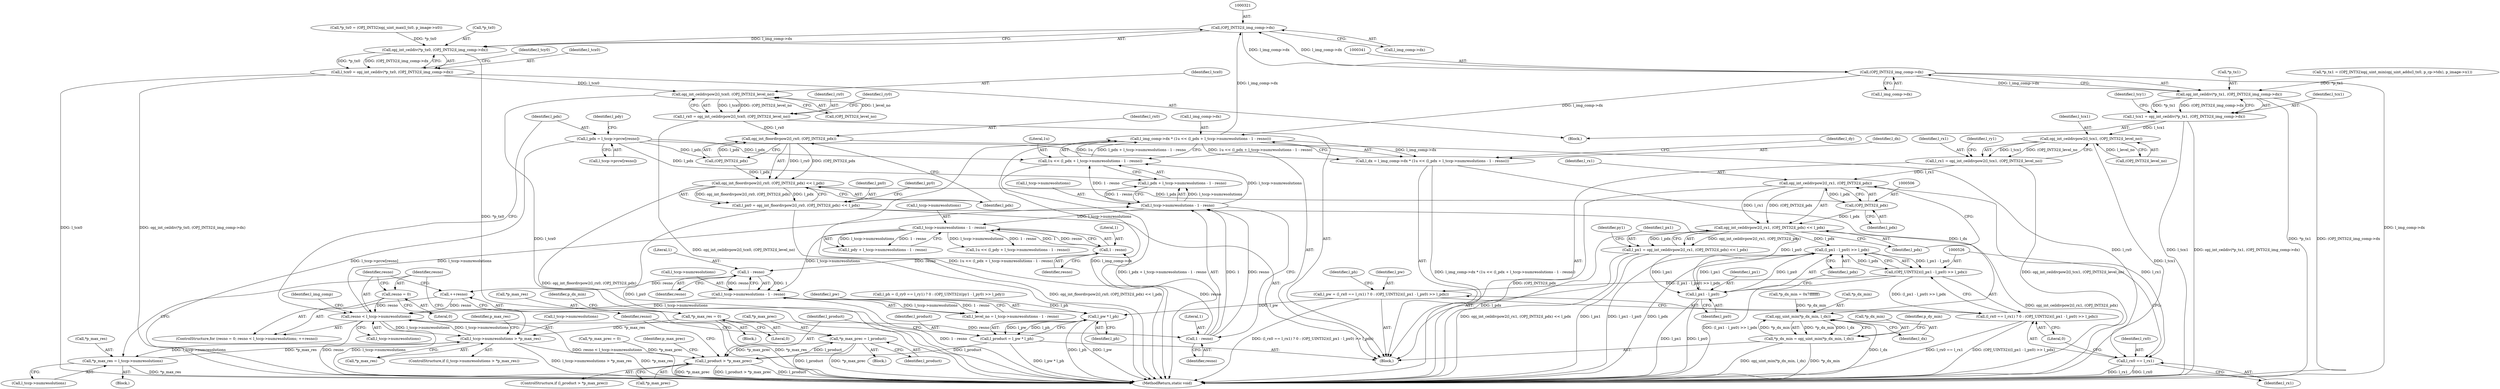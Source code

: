 digraph "0_openjpeg_c58df149900df862806d0e892859b41115875845@pointer" {
"1000320" [label="(Call,(OPJ_INT32)l_img_comp->dx)"];
"1000399" [label="(Call,l_img_comp->dx * (1u << (l_pdx + l_tccp->numresolutions - 1 - resno)))"];
"1000340" [label="(Call,(OPJ_INT32)l_img_comp->dx)"];
"1000320" [label="(Call,(OPJ_INT32)l_img_comp->dx)"];
"1000403" [label="(Call,1u << (l_pdx + l_tccp->numresolutions - 1 - resno))"];
"1000383" [label="(Call,l_pdx = l_tccp->prcw[resno])"];
"1000407" [label="(Call,l_tccp->numresolutions - 1 - resno)"];
"1000373" [label="(Call,resno < l_tccp->numresolutions)"];
"1000378" [label="(Call,++resno)"];
"1000451" [label="(Call,1 - resno)"];
"1000428" [label="(Call,1 - resno)"];
"1000411" [label="(Call,1 - resno)"];
"1000370" [label="(Call,resno = 0)"];
"1000356" [label="(Call,l_tccp->numresolutions > *p_max_res)"];
"1000363" [label="(Call,*p_max_res = l_tccp->numresolutions)"];
"1000273" [label="(Call,*p_max_res = 0)"];
"1000447" [label="(Call,l_tccp->numresolutions - 1 - resno)"];
"1000424" [label="(Call,l_tccp->numresolutions - 1 - resno)"];
"1000317" [label="(Call,opj_int_ceildiv(*p_tx0, (OPJ_INT32)l_img_comp->dx))"];
"1000315" [label="(Call,l_tcx0 = opj_int_ceildiv(*p_tx0, (OPJ_INT32)l_img_comp->dx))"];
"1000456" [label="(Call,opj_int_ceildivpow2(l_tcx0, (OPJ_INT32)l_level_no))"];
"1000454" [label="(Call,l_rx0 = opj_int_ceildivpow2(l_tcx0, (OPJ_INT32)l_level_no))"];
"1000485" [label="(Call,opj_int_floordivpow2(l_rx0, (OPJ_INT32)l_pdx))"];
"1000484" [label="(Call,opj_int_floordivpow2(l_rx0, (OPJ_INT32)l_pdx) << l_pdx)"];
"1000482" [label="(Call,l_px0 = opj_int_floordivpow2(l_rx0, (OPJ_INT32)l_pdx) << l_pdx)"];
"1000528" [label="(Call,l_px1 - l_px0)"];
"1000527" [label="(Call,(l_px1 - l_px0) >> l_pdx)"];
"1000525" [label="(Call,(OPJ_UINT32)((l_px1 - l_px0) >> l_pdx))"];
"1000518" [label="(Call,l_pw = (l_rx0 == l_rx1) ? 0 : (OPJ_UINT32)((l_px1 - l_px0) >> l_pdx))"];
"1000548" [label="(Call,l_pw * l_ph)"];
"1000546" [label="(Call,l_product = l_pw * l_ph)"];
"1000552" [label="(Call,l_product > *p_max_prec)"];
"1000557" [label="(Call,*p_max_prec = l_product)"];
"1000520" [label="(Call,(l_rx0 == l_rx1) ? 0 : (OPJ_UINT32)((l_px1 - l_px0) >> l_pdx))"];
"1000505" [label="(Call,(OPJ_INT32)l_pdx)"];
"1000503" [label="(Call,opj_int_ceildivpow2(l_rx1, (OPJ_INT32)l_pdx))"];
"1000502" [label="(Call,opj_int_ceildivpow2(l_rx1, (OPJ_INT32)l_pdx) << l_pdx)"];
"1000500" [label="(Call,l_px1 = opj_int_ceildivpow2(l_rx1, (OPJ_INT32)l_pdx) << l_pdx)"];
"1000521" [label="(Call,l_rx0 == l_rx1)"];
"1000337" [label="(Call,opj_int_ceildiv(*p_tx1, (OPJ_INT32)l_img_comp->dx))"];
"1000335" [label="(Call,l_tcx1 = opj_int_ceildiv(*p_tx1, (OPJ_INT32)l_img_comp->dx))"];
"1000470" [label="(Call,opj_int_ceildivpow2(l_tcx1, (OPJ_INT32)l_level_no))"];
"1000468" [label="(Call,l_rx1 = opj_int_ceildivpow2(l_tcx1, (OPJ_INT32)l_level_no))"];
"1000397" [label="(Call,l_dx = l_img_comp->dx * (1u << (l_pdx + l_tccp->numresolutions - 1 - resno)))"];
"1000434" [label="(Call,opj_uint_min(*p_dx_min, l_dx))"];
"1000431" [label="(Call,*p_dx_min = opj_uint_min(*p_dx_min, l_dx))"];
"1000365" [label="(Identifier,p_max_res)"];
"1000519" [label="(Identifier,l_pw)"];
"1000326" [label="(Identifier,l_tcy0)"];
"1000482" [label="(Call,l_px0 = opj_int_floordivpow2(l_rx0, (OPJ_INT32)l_pdx) << l_pdx)"];
"1000453" [label="(Identifier,resno)"];
"1000274" [label="(Call,*p_max_res)"];
"1000391" [label="(Identifier,l_pdy)"];
"1000340" [label="(Call,(OPJ_INT32)l_img_comp->dx)"];
"1000469" [label="(Identifier,l_rx1)"];
"1000547" [label="(Identifier,l_product)"];
"1000533" [label="(Identifier,l_ph)"];
"1000375" [label="(Call,l_tccp->numresolutions)"];
"1000371" [label="(Identifier,resno)"];
"1000551" [label="(ControlStructure,if (l_product > *p_max_prec))"];
"1000451" [label="(Call,1 - resno)"];
"1000362" [label="(Block,)"];
"1000363" [label="(Call,*p_max_res = l_tccp->numresolutions)"];
"1000500" [label="(Call,l_px1 = opj_int_ceildivpow2(l_rx1, (OPJ_INT32)l_pdx) << l_pdx)"];
"1000528" [label="(Call,l_px1 - l_px0)"];
"1000487" [label="(Call,(OPJ_INT32)l_pdx)"];
"1000383" [label="(Call,l_pdx = l_tccp->prcw[resno])"];
"1000485" [label="(Call,opj_int_floordivpow2(l_rx0, (OPJ_INT32)l_pdx))"];
"1000492" [label="(Identifier,l_py0)"];
"1000505" [label="(Call,(OPJ_INT32)l_pdx)"];
"1000470" [label="(Call,opj_int_ceildivpow2(l_tcx1, (OPJ_INT32)l_level_no))"];
"1000532" [label="(Call,l_ph = (l_ry0 == l_ry1) ? 0 : (OPJ_UINT32)((py1 - l_py0) >> l_pdy))"];
"1000360" [label="(Call,*p_max_res)"];
"1000336" [label="(Identifier,l_tcx1)"];
"1000415" [label="(Identifier,l_dy)"];
"1000403" [label="(Call,1u << (l_pdx + l_tccp->numresolutions - 1 - resno))"];
"1000437" [label="(Identifier,l_dx)"];
"1000277" [label="(Call,*p_dx_min = 0x7fffffff)"];
"1000530" [label="(Identifier,l_px0)"];
"1000502" [label="(Call,opj_int_ceildivpow2(l_rx1, (OPJ_INT32)l_pdx) << l_pdx)"];
"1000504" [label="(Identifier,l_rx1)"];
"1000455" [label="(Identifier,l_rx0)"];
"1000454" [label="(Call,l_rx0 = opj_int_ceildivpow2(l_tcx0, (OPJ_INT32)l_level_no))"];
"1000405" [label="(Call,l_pdx + l_tccp->numresolutions - 1 - resno)"];
"1000435" [label="(Call,*p_dx_min)"];
"1000356" [label="(Call,l_tccp->numresolutions > *p_max_res)"];
"1000565" [label="(MethodReturn,static void)"];
"1000413" [label="(Identifier,resno)"];
"1000422" [label="(Call,l_pdy + l_tccp->numresolutions - 1 - resno)"];
"1000428" [label="(Call,1 - resno)"];
"1000432" [label="(Call,*p_dx_min)"];
"1000531" [label="(Identifier,l_pdx)"];
"1000346" [label="(Identifier,l_tcy1)"];
"1000322" [label="(Call,l_img_comp->dx)"];
"1000483" [label="(Identifier,l_px0)"];
"1000434" [label="(Call,opj_uint_min(*p_dx_min, l_dx))"];
"1000370" [label="(Call,resno = 0)"];
"1000366" [label="(Call,l_tccp->numresolutions)"];
"1000550" [label="(Identifier,l_ph)"];
"1000546" [label="(Call,l_product = l_pw * l_ph)"];
"1000357" [label="(Call,l_tccp->numresolutions)"];
"1000521" [label="(Call,l_rx0 == l_rx1)"];
"1000430" [label="(Identifier,resno)"];
"1000373" [label="(Call,resno < l_tccp->numresolutions)"];
"1000448" [label="(Call,l_tccp->numresolutions)"];
"1000559" [label="(Identifier,p_max_prec)"];
"1000130" [label="(Block,)"];
"1000385" [label="(Call,l_tccp->prcw[resno])"];
"1000529" [label="(Identifier,l_px1)"];
"1000507" [label="(Identifier,l_pdx)"];
"1000279" [label="(Identifier,p_dx_min)"];
"1000355" [label="(ControlStructure,if (l_tccp->numresolutions > *p_max_res))"];
"1000486" [label="(Identifier,l_rx0)"];
"1000315" [label="(Call,l_tcx0 = opj_int_ceildiv(*p_tx0, (OPJ_INT32)l_img_comp->dx))"];
"1000425" [label="(Call,l_tccp->numresolutions)"];
"1000374" [label="(Identifier,resno)"];
"1000380" [label="(Block,)"];
"1000379" [label="(Identifier,resno)"];
"1000276" [label="(Literal,0)"];
"1000407" [label="(Call,l_tccp->numresolutions - 1 - resno)"];
"1000520" [label="(Call,(l_rx0 == l_rx1) ? 0 : (OPJ_UINT32)((l_px1 - l_px0) >> l_pdx))"];
"1000431" [label="(Call,*p_dx_min = opj_uint_min(*p_dx_min, l_dx))"];
"1000411" [label="(Call,1 - resno)"];
"1000408" [label="(Call,l_tccp->numresolutions)"];
"1000342" [label="(Call,l_img_comp->dx)"];
"1000320" [label="(Call,(OPJ_INT32)l_img_comp->dx)"];
"1000548" [label="(Call,l_pw * l_ph)"];
"1000457" [label="(Identifier,l_tcx0)"];
"1000510" [label="(Identifier,py1)"];
"1000400" [label="(Call,l_img_comp->dx)"];
"1000335" [label="(Call,l_tcx1 = opj_int_ceildiv(*p_tx1, (OPJ_INT32)l_img_comp->dx))"];
"1000210" [label="(Call,*p_tx0 = (OPJ_INT32)opj_uint_max(l_tx0, p_image->x0))"];
"1000317" [label="(Call,opj_int_ceildiv(*p_tx0, (OPJ_INT32)l_img_comp->dx))"];
"1000364" [label="(Call,*p_max_res)"];
"1000501" [label="(Identifier,l_px1)"];
"1000296" [label="(Block,)"];
"1000397" [label="(Call,l_dx = l_img_comp->dx * (1u << (l_pdx + l_tccp->numresolutions - 1 - resno)))"];
"1000316" [label="(Identifier,l_tcx0)"];
"1000462" [label="(Identifier,l_ry0)"];
"1000429" [label="(Literal,1)"];
"1000549" [label="(Identifier,l_pw)"];
"1000338" [label="(Call,*p_tx1)"];
"1000468" [label="(Call,l_rx1 = opj_int_ceildivpow2(l_tcx1, (OPJ_INT32)l_level_no))"];
"1000399" [label="(Call,l_img_comp->dx * (1u << (l_pdx + l_tccp->numresolutions - 1 - resno)))"];
"1000420" [label="(Call,1u << (l_pdy + l_tccp->numresolutions - 1 - resno))"];
"1000452" [label="(Literal,1)"];
"1000503" [label="(Call,opj_int_ceildivpow2(l_rx1, (OPJ_INT32)l_pdx))"];
"1000556" [label="(Block,)"];
"1000456" [label="(Call,opj_int_ceildivpow2(l_tcx0, (OPJ_INT32)l_level_no))"];
"1000471" [label="(Identifier,l_tcx1)"];
"1000558" [label="(Call,*p_max_prec)"];
"1000476" [label="(Identifier,l_ry1)"];
"1000220" [label="(Call,*p_tx1 = (OPJ_INT32)opj_uint_min(opj_uint_adds(l_tx0, p_cp->tdx), p_image->x1))"];
"1000557" [label="(Call,*p_max_prec = l_product)"];
"1000447" [label="(Call,l_tccp->numresolutions - 1 - resno)"];
"1000525" [label="(Call,(OPJ_UINT32)((l_px1 - l_px0) >> l_pdx))"];
"1000554" [label="(Call,*p_max_prec)"];
"1000560" [label="(Identifier,l_product)"];
"1000369" [label="(ControlStructure,for (resno = 0; resno < l_tccp->numresolutions; ++resno))"];
"1000440" [label="(Identifier,p_dy_min)"];
"1000527" [label="(Call,(l_px1 - l_px0) >> l_pdx)"];
"1000424" [label="(Call,l_tccp->numresolutions - 1 - resno)"];
"1000553" [label="(Identifier,l_product)"];
"1000522" [label="(Identifier,l_rx0)"];
"1000552" [label="(Call,l_product > *p_max_prec)"];
"1000398" [label="(Identifier,l_dx)"];
"1000318" [label="(Call,*p_tx0)"];
"1000562" [label="(Identifier,l_img_comp)"];
"1000269" [label="(Call,*p_max_prec = 0)"];
"1000524" [label="(Literal,0)"];
"1000273" [label="(Call,*p_max_res = 0)"];
"1000378" [label="(Call,++resno)"];
"1000472" [label="(Call,(OPJ_INT32)l_level_no)"];
"1000372" [label="(Literal,0)"];
"1000458" [label="(Call,(OPJ_INT32)l_level_no)"];
"1000337" [label="(Call,opj_int_ceildiv(*p_tx1, (OPJ_INT32)l_img_comp->dx))"];
"1000445" [label="(Call,l_level_no = l_tccp->numresolutions - 1 - resno)"];
"1000404" [label="(Literal,1u)"];
"1000384" [label="(Identifier,l_pdx)"];
"1000518" [label="(Call,l_pw = (l_rx0 == l_rx1) ? 0 : (OPJ_UINT32)((l_px1 - l_px0) >> l_pdx))"];
"1000508" [label="(Identifier,l_pdx)"];
"1000523" [label="(Identifier,l_rx1)"];
"1000484" [label="(Call,opj_int_floordivpow2(l_rx0, (OPJ_INT32)l_pdx) << l_pdx)"];
"1000412" [label="(Literal,1)"];
"1000490" [label="(Identifier,l_pdx)"];
"1000320" -> "1000317"  [label="AST: "];
"1000320" -> "1000322"  [label="CFG: "];
"1000321" -> "1000320"  [label="AST: "];
"1000322" -> "1000320"  [label="AST: "];
"1000317" -> "1000320"  [label="CFG: "];
"1000320" -> "1000317"  [label="DDG: l_img_comp->dx"];
"1000399" -> "1000320"  [label="DDG: l_img_comp->dx"];
"1000340" -> "1000320"  [label="DDG: l_img_comp->dx"];
"1000320" -> "1000340"  [label="DDG: l_img_comp->dx"];
"1000399" -> "1000397"  [label="AST: "];
"1000399" -> "1000403"  [label="CFG: "];
"1000400" -> "1000399"  [label="AST: "];
"1000403" -> "1000399"  [label="AST: "];
"1000397" -> "1000399"  [label="CFG: "];
"1000399" -> "1000565"  [label="DDG: 1u << (l_pdx + l_tccp->numresolutions - 1 - resno)"];
"1000399" -> "1000565"  [label="DDG: l_img_comp->dx"];
"1000399" -> "1000397"  [label="DDG: l_img_comp->dx"];
"1000399" -> "1000397"  [label="DDG: 1u << (l_pdx + l_tccp->numresolutions - 1 - resno)"];
"1000340" -> "1000399"  [label="DDG: l_img_comp->dx"];
"1000403" -> "1000399"  [label="DDG: 1u"];
"1000403" -> "1000399"  [label="DDG: l_pdx + l_tccp->numresolutions - 1 - resno"];
"1000340" -> "1000337"  [label="AST: "];
"1000340" -> "1000342"  [label="CFG: "];
"1000341" -> "1000340"  [label="AST: "];
"1000342" -> "1000340"  [label="AST: "];
"1000337" -> "1000340"  [label="CFG: "];
"1000340" -> "1000565"  [label="DDG: l_img_comp->dx"];
"1000340" -> "1000337"  [label="DDG: l_img_comp->dx"];
"1000403" -> "1000405"  [label="CFG: "];
"1000404" -> "1000403"  [label="AST: "];
"1000405" -> "1000403"  [label="AST: "];
"1000403" -> "1000565"  [label="DDG: l_pdx + l_tccp->numresolutions - 1 - resno"];
"1000383" -> "1000403"  [label="DDG: l_pdx"];
"1000407" -> "1000403"  [label="DDG: l_tccp->numresolutions"];
"1000407" -> "1000403"  [label="DDG: 1 - resno"];
"1000383" -> "1000380"  [label="AST: "];
"1000383" -> "1000385"  [label="CFG: "];
"1000384" -> "1000383"  [label="AST: "];
"1000385" -> "1000383"  [label="AST: "];
"1000391" -> "1000383"  [label="CFG: "];
"1000383" -> "1000565"  [label="DDG: l_tccp->prcw[resno]"];
"1000383" -> "1000405"  [label="DDG: l_pdx"];
"1000383" -> "1000487"  [label="DDG: l_pdx"];
"1000407" -> "1000405"  [label="AST: "];
"1000407" -> "1000411"  [label="CFG: "];
"1000408" -> "1000407"  [label="AST: "];
"1000411" -> "1000407"  [label="AST: "];
"1000405" -> "1000407"  [label="CFG: "];
"1000407" -> "1000405"  [label="DDG: l_tccp->numresolutions"];
"1000407" -> "1000405"  [label="DDG: 1 - resno"];
"1000373" -> "1000407"  [label="DDG: l_tccp->numresolutions"];
"1000411" -> "1000407"  [label="DDG: 1"];
"1000411" -> "1000407"  [label="DDG: resno"];
"1000407" -> "1000424"  [label="DDG: l_tccp->numresolutions"];
"1000373" -> "1000369"  [label="AST: "];
"1000373" -> "1000375"  [label="CFG: "];
"1000374" -> "1000373"  [label="AST: "];
"1000375" -> "1000373"  [label="AST: "];
"1000384" -> "1000373"  [label="CFG: "];
"1000562" -> "1000373"  [label="CFG: "];
"1000373" -> "1000565"  [label="DDG: l_tccp->numresolutions"];
"1000373" -> "1000565"  [label="DDG: resno < l_tccp->numresolutions"];
"1000373" -> "1000565"  [label="DDG: resno"];
"1000373" -> "1000356"  [label="DDG: l_tccp->numresolutions"];
"1000378" -> "1000373"  [label="DDG: resno"];
"1000370" -> "1000373"  [label="DDG: resno"];
"1000356" -> "1000373"  [label="DDG: l_tccp->numresolutions"];
"1000447" -> "1000373"  [label="DDG: l_tccp->numresolutions"];
"1000373" -> "1000411"  [label="DDG: resno"];
"1000378" -> "1000369"  [label="AST: "];
"1000378" -> "1000379"  [label="CFG: "];
"1000379" -> "1000378"  [label="AST: "];
"1000374" -> "1000378"  [label="CFG: "];
"1000451" -> "1000378"  [label="DDG: resno"];
"1000451" -> "1000447"  [label="AST: "];
"1000451" -> "1000453"  [label="CFG: "];
"1000452" -> "1000451"  [label="AST: "];
"1000453" -> "1000451"  [label="AST: "];
"1000447" -> "1000451"  [label="CFG: "];
"1000451" -> "1000447"  [label="DDG: 1"];
"1000451" -> "1000447"  [label="DDG: resno"];
"1000428" -> "1000451"  [label="DDG: resno"];
"1000428" -> "1000424"  [label="AST: "];
"1000428" -> "1000430"  [label="CFG: "];
"1000429" -> "1000428"  [label="AST: "];
"1000430" -> "1000428"  [label="AST: "];
"1000424" -> "1000428"  [label="CFG: "];
"1000428" -> "1000424"  [label="DDG: 1"];
"1000428" -> "1000424"  [label="DDG: resno"];
"1000411" -> "1000428"  [label="DDG: resno"];
"1000411" -> "1000413"  [label="CFG: "];
"1000412" -> "1000411"  [label="AST: "];
"1000413" -> "1000411"  [label="AST: "];
"1000370" -> "1000369"  [label="AST: "];
"1000370" -> "1000372"  [label="CFG: "];
"1000371" -> "1000370"  [label="AST: "];
"1000372" -> "1000370"  [label="AST: "];
"1000374" -> "1000370"  [label="CFG: "];
"1000356" -> "1000355"  [label="AST: "];
"1000356" -> "1000360"  [label="CFG: "];
"1000357" -> "1000356"  [label="AST: "];
"1000360" -> "1000356"  [label="AST: "];
"1000365" -> "1000356"  [label="CFG: "];
"1000371" -> "1000356"  [label="CFG: "];
"1000356" -> "1000565"  [label="DDG: l_tccp->numresolutions > *p_max_res"];
"1000356" -> "1000565"  [label="DDG: *p_max_res"];
"1000363" -> "1000356"  [label="DDG: *p_max_res"];
"1000273" -> "1000356"  [label="DDG: *p_max_res"];
"1000356" -> "1000363"  [label="DDG: l_tccp->numresolutions"];
"1000363" -> "1000362"  [label="AST: "];
"1000363" -> "1000366"  [label="CFG: "];
"1000364" -> "1000363"  [label="AST: "];
"1000366" -> "1000363"  [label="AST: "];
"1000371" -> "1000363"  [label="CFG: "];
"1000363" -> "1000565"  [label="DDG: *p_max_res"];
"1000273" -> "1000130"  [label="AST: "];
"1000273" -> "1000276"  [label="CFG: "];
"1000274" -> "1000273"  [label="AST: "];
"1000276" -> "1000273"  [label="AST: "];
"1000279" -> "1000273"  [label="CFG: "];
"1000273" -> "1000565"  [label="DDG: *p_max_res"];
"1000447" -> "1000445"  [label="AST: "];
"1000448" -> "1000447"  [label="AST: "];
"1000445" -> "1000447"  [label="CFG: "];
"1000447" -> "1000565"  [label="DDG: 1 - resno"];
"1000447" -> "1000445"  [label="DDG: l_tccp->numresolutions"];
"1000447" -> "1000445"  [label="DDG: 1 - resno"];
"1000424" -> "1000447"  [label="DDG: l_tccp->numresolutions"];
"1000424" -> "1000422"  [label="AST: "];
"1000425" -> "1000424"  [label="AST: "];
"1000422" -> "1000424"  [label="CFG: "];
"1000424" -> "1000420"  [label="DDG: l_tccp->numresolutions"];
"1000424" -> "1000420"  [label="DDG: 1 - resno"];
"1000424" -> "1000422"  [label="DDG: l_tccp->numresolutions"];
"1000424" -> "1000422"  [label="DDG: 1 - resno"];
"1000317" -> "1000315"  [label="AST: "];
"1000318" -> "1000317"  [label="AST: "];
"1000315" -> "1000317"  [label="CFG: "];
"1000317" -> "1000565"  [label="DDG: *p_tx0"];
"1000317" -> "1000315"  [label="DDG: *p_tx0"];
"1000317" -> "1000315"  [label="DDG: (OPJ_INT32)l_img_comp->dx"];
"1000210" -> "1000317"  [label="DDG: *p_tx0"];
"1000315" -> "1000296"  [label="AST: "];
"1000316" -> "1000315"  [label="AST: "];
"1000326" -> "1000315"  [label="CFG: "];
"1000315" -> "1000565"  [label="DDG: l_tcx0"];
"1000315" -> "1000565"  [label="DDG: opj_int_ceildiv(*p_tx0, (OPJ_INT32)l_img_comp->dx)"];
"1000315" -> "1000456"  [label="DDG: l_tcx0"];
"1000456" -> "1000454"  [label="AST: "];
"1000456" -> "1000458"  [label="CFG: "];
"1000457" -> "1000456"  [label="AST: "];
"1000458" -> "1000456"  [label="AST: "];
"1000454" -> "1000456"  [label="CFG: "];
"1000456" -> "1000565"  [label="DDG: l_tcx0"];
"1000456" -> "1000454"  [label="DDG: l_tcx0"];
"1000456" -> "1000454"  [label="DDG: (OPJ_INT32)l_level_no"];
"1000458" -> "1000456"  [label="DDG: l_level_no"];
"1000454" -> "1000380"  [label="AST: "];
"1000455" -> "1000454"  [label="AST: "];
"1000462" -> "1000454"  [label="CFG: "];
"1000454" -> "1000565"  [label="DDG: opj_int_ceildivpow2(l_tcx0, (OPJ_INT32)l_level_no)"];
"1000454" -> "1000485"  [label="DDG: l_rx0"];
"1000485" -> "1000484"  [label="AST: "];
"1000485" -> "1000487"  [label="CFG: "];
"1000486" -> "1000485"  [label="AST: "];
"1000487" -> "1000485"  [label="AST: "];
"1000490" -> "1000485"  [label="CFG: "];
"1000485" -> "1000484"  [label="DDG: l_rx0"];
"1000485" -> "1000484"  [label="DDG: (OPJ_INT32)l_pdx"];
"1000487" -> "1000485"  [label="DDG: l_pdx"];
"1000485" -> "1000521"  [label="DDG: l_rx0"];
"1000484" -> "1000482"  [label="AST: "];
"1000484" -> "1000490"  [label="CFG: "];
"1000490" -> "1000484"  [label="AST: "];
"1000482" -> "1000484"  [label="CFG: "];
"1000484" -> "1000565"  [label="DDG: opj_int_floordivpow2(l_rx0, (OPJ_INT32)l_pdx)"];
"1000484" -> "1000482"  [label="DDG: opj_int_floordivpow2(l_rx0, (OPJ_INT32)l_pdx)"];
"1000484" -> "1000482"  [label="DDG: l_pdx"];
"1000487" -> "1000484"  [label="DDG: l_pdx"];
"1000484" -> "1000505"  [label="DDG: l_pdx"];
"1000482" -> "1000380"  [label="AST: "];
"1000483" -> "1000482"  [label="AST: "];
"1000492" -> "1000482"  [label="CFG: "];
"1000482" -> "1000565"  [label="DDG: l_px0"];
"1000482" -> "1000565"  [label="DDG: opj_int_floordivpow2(l_rx0, (OPJ_INT32)l_pdx) << l_pdx"];
"1000482" -> "1000528"  [label="DDG: l_px0"];
"1000528" -> "1000527"  [label="AST: "];
"1000528" -> "1000530"  [label="CFG: "];
"1000529" -> "1000528"  [label="AST: "];
"1000530" -> "1000528"  [label="AST: "];
"1000531" -> "1000528"  [label="CFG: "];
"1000528" -> "1000565"  [label="DDG: l_px0"];
"1000528" -> "1000565"  [label="DDG: l_px1"];
"1000528" -> "1000527"  [label="DDG: l_px1"];
"1000528" -> "1000527"  [label="DDG: l_px0"];
"1000500" -> "1000528"  [label="DDG: l_px1"];
"1000527" -> "1000525"  [label="AST: "];
"1000527" -> "1000531"  [label="CFG: "];
"1000531" -> "1000527"  [label="AST: "];
"1000525" -> "1000527"  [label="CFG: "];
"1000527" -> "1000565"  [label="DDG: l_px1 - l_px0"];
"1000527" -> "1000565"  [label="DDG: l_pdx"];
"1000527" -> "1000525"  [label="DDG: l_px1 - l_px0"];
"1000527" -> "1000525"  [label="DDG: l_pdx"];
"1000502" -> "1000527"  [label="DDG: l_pdx"];
"1000525" -> "1000520"  [label="AST: "];
"1000526" -> "1000525"  [label="AST: "];
"1000520" -> "1000525"  [label="CFG: "];
"1000525" -> "1000565"  [label="DDG: (l_px1 - l_px0) >> l_pdx"];
"1000525" -> "1000518"  [label="DDG: (l_px1 - l_px0) >> l_pdx"];
"1000525" -> "1000520"  [label="DDG: (l_px1 - l_px0) >> l_pdx"];
"1000518" -> "1000380"  [label="AST: "];
"1000518" -> "1000520"  [label="CFG: "];
"1000519" -> "1000518"  [label="AST: "];
"1000520" -> "1000518"  [label="AST: "];
"1000533" -> "1000518"  [label="CFG: "];
"1000518" -> "1000565"  [label="DDG: (l_rx0 == l_rx1) ? 0 : (OPJ_UINT32)((l_px1 - l_px0) >> l_pdx)"];
"1000518" -> "1000548"  [label="DDG: l_pw"];
"1000548" -> "1000546"  [label="AST: "];
"1000548" -> "1000550"  [label="CFG: "];
"1000549" -> "1000548"  [label="AST: "];
"1000550" -> "1000548"  [label="AST: "];
"1000546" -> "1000548"  [label="CFG: "];
"1000548" -> "1000565"  [label="DDG: l_ph"];
"1000548" -> "1000565"  [label="DDG: l_pw"];
"1000548" -> "1000546"  [label="DDG: l_pw"];
"1000548" -> "1000546"  [label="DDG: l_ph"];
"1000532" -> "1000548"  [label="DDG: l_ph"];
"1000546" -> "1000380"  [label="AST: "];
"1000547" -> "1000546"  [label="AST: "];
"1000553" -> "1000546"  [label="CFG: "];
"1000546" -> "1000565"  [label="DDG: l_pw * l_ph"];
"1000546" -> "1000552"  [label="DDG: l_product"];
"1000552" -> "1000551"  [label="AST: "];
"1000552" -> "1000554"  [label="CFG: "];
"1000553" -> "1000552"  [label="AST: "];
"1000554" -> "1000552"  [label="AST: "];
"1000559" -> "1000552"  [label="CFG: "];
"1000379" -> "1000552"  [label="CFG: "];
"1000552" -> "1000565"  [label="DDG: l_product"];
"1000552" -> "1000565"  [label="DDG: *p_max_prec"];
"1000552" -> "1000565"  [label="DDG: l_product > *p_max_prec"];
"1000557" -> "1000552"  [label="DDG: *p_max_prec"];
"1000269" -> "1000552"  [label="DDG: *p_max_prec"];
"1000552" -> "1000557"  [label="DDG: l_product"];
"1000557" -> "1000556"  [label="AST: "];
"1000557" -> "1000560"  [label="CFG: "];
"1000558" -> "1000557"  [label="AST: "];
"1000560" -> "1000557"  [label="AST: "];
"1000379" -> "1000557"  [label="CFG: "];
"1000557" -> "1000565"  [label="DDG: l_product"];
"1000557" -> "1000565"  [label="DDG: *p_max_prec"];
"1000520" -> "1000524"  [label="CFG: "];
"1000521" -> "1000520"  [label="AST: "];
"1000524" -> "1000520"  [label="AST: "];
"1000520" -> "1000565"  [label="DDG: (OPJ_UINT32)((l_px1 - l_px0) >> l_pdx)"];
"1000520" -> "1000565"  [label="DDG: l_rx0 == l_rx1"];
"1000505" -> "1000503"  [label="AST: "];
"1000505" -> "1000507"  [label="CFG: "];
"1000506" -> "1000505"  [label="AST: "];
"1000507" -> "1000505"  [label="AST: "];
"1000503" -> "1000505"  [label="CFG: "];
"1000505" -> "1000503"  [label="DDG: l_pdx"];
"1000505" -> "1000502"  [label="DDG: l_pdx"];
"1000503" -> "1000502"  [label="AST: "];
"1000504" -> "1000503"  [label="AST: "];
"1000508" -> "1000503"  [label="CFG: "];
"1000503" -> "1000565"  [label="DDG: (OPJ_INT32)l_pdx"];
"1000503" -> "1000502"  [label="DDG: l_rx1"];
"1000503" -> "1000502"  [label="DDG: (OPJ_INT32)l_pdx"];
"1000468" -> "1000503"  [label="DDG: l_rx1"];
"1000503" -> "1000521"  [label="DDG: l_rx1"];
"1000502" -> "1000500"  [label="AST: "];
"1000502" -> "1000508"  [label="CFG: "];
"1000508" -> "1000502"  [label="AST: "];
"1000500" -> "1000502"  [label="CFG: "];
"1000502" -> "1000565"  [label="DDG: opj_int_ceildivpow2(l_rx1, (OPJ_INT32)l_pdx)"];
"1000502" -> "1000565"  [label="DDG: l_pdx"];
"1000502" -> "1000500"  [label="DDG: opj_int_ceildivpow2(l_rx1, (OPJ_INT32)l_pdx)"];
"1000502" -> "1000500"  [label="DDG: l_pdx"];
"1000500" -> "1000380"  [label="AST: "];
"1000501" -> "1000500"  [label="AST: "];
"1000510" -> "1000500"  [label="CFG: "];
"1000500" -> "1000565"  [label="DDG: opj_int_ceildivpow2(l_rx1, (OPJ_INT32)l_pdx) << l_pdx"];
"1000500" -> "1000565"  [label="DDG: l_px1"];
"1000521" -> "1000523"  [label="CFG: "];
"1000522" -> "1000521"  [label="AST: "];
"1000523" -> "1000521"  [label="AST: "];
"1000524" -> "1000521"  [label="CFG: "];
"1000526" -> "1000521"  [label="CFG: "];
"1000521" -> "1000565"  [label="DDG: l_rx0"];
"1000521" -> "1000565"  [label="DDG: l_rx1"];
"1000337" -> "1000335"  [label="AST: "];
"1000338" -> "1000337"  [label="AST: "];
"1000335" -> "1000337"  [label="CFG: "];
"1000337" -> "1000565"  [label="DDG: *p_tx1"];
"1000337" -> "1000565"  [label="DDG: (OPJ_INT32)l_img_comp->dx"];
"1000337" -> "1000335"  [label="DDG: *p_tx1"];
"1000337" -> "1000335"  [label="DDG: (OPJ_INT32)l_img_comp->dx"];
"1000220" -> "1000337"  [label="DDG: *p_tx1"];
"1000335" -> "1000296"  [label="AST: "];
"1000336" -> "1000335"  [label="AST: "];
"1000346" -> "1000335"  [label="CFG: "];
"1000335" -> "1000565"  [label="DDG: l_tcx1"];
"1000335" -> "1000565"  [label="DDG: opj_int_ceildiv(*p_tx1, (OPJ_INT32)l_img_comp->dx)"];
"1000335" -> "1000470"  [label="DDG: l_tcx1"];
"1000470" -> "1000468"  [label="AST: "];
"1000470" -> "1000472"  [label="CFG: "];
"1000471" -> "1000470"  [label="AST: "];
"1000472" -> "1000470"  [label="AST: "];
"1000468" -> "1000470"  [label="CFG: "];
"1000470" -> "1000565"  [label="DDG: l_tcx1"];
"1000470" -> "1000468"  [label="DDG: l_tcx1"];
"1000470" -> "1000468"  [label="DDG: (OPJ_INT32)l_level_no"];
"1000472" -> "1000470"  [label="DDG: l_level_no"];
"1000468" -> "1000380"  [label="AST: "];
"1000469" -> "1000468"  [label="AST: "];
"1000476" -> "1000468"  [label="CFG: "];
"1000468" -> "1000565"  [label="DDG: opj_int_ceildivpow2(l_tcx1, (OPJ_INT32)l_level_no)"];
"1000397" -> "1000380"  [label="AST: "];
"1000398" -> "1000397"  [label="AST: "];
"1000415" -> "1000397"  [label="CFG: "];
"1000397" -> "1000565"  [label="DDG: l_img_comp->dx * (1u << (l_pdx + l_tccp->numresolutions - 1 - resno))"];
"1000397" -> "1000434"  [label="DDG: l_dx"];
"1000434" -> "1000431"  [label="AST: "];
"1000434" -> "1000437"  [label="CFG: "];
"1000435" -> "1000434"  [label="AST: "];
"1000437" -> "1000434"  [label="AST: "];
"1000431" -> "1000434"  [label="CFG: "];
"1000434" -> "1000565"  [label="DDG: l_dx"];
"1000434" -> "1000431"  [label="DDG: *p_dx_min"];
"1000434" -> "1000431"  [label="DDG: l_dx"];
"1000431" -> "1000434"  [label="DDG: *p_dx_min"];
"1000277" -> "1000434"  [label="DDG: *p_dx_min"];
"1000431" -> "1000380"  [label="AST: "];
"1000432" -> "1000431"  [label="AST: "];
"1000440" -> "1000431"  [label="CFG: "];
"1000431" -> "1000565"  [label="DDG: opj_uint_min(*p_dx_min, l_dx)"];
"1000431" -> "1000565"  [label="DDG: *p_dx_min"];
}
